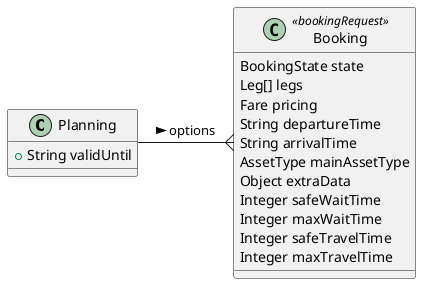 @startuml generated
class Planning {
 +String validUntil
}
Planning -{ Booking : options >
class Booking <<bookingRequest>> {
  BookingState state
  Leg[] legs
  Fare pricing
  String departureTime
  String arrivalTime
  AssetType mainAssetType
  Object extraData
  Integer safeWaitTime
  Integer maxWaitTime
  Integer safeTravelTime
  Integer maxTravelTime
}
@enduml
